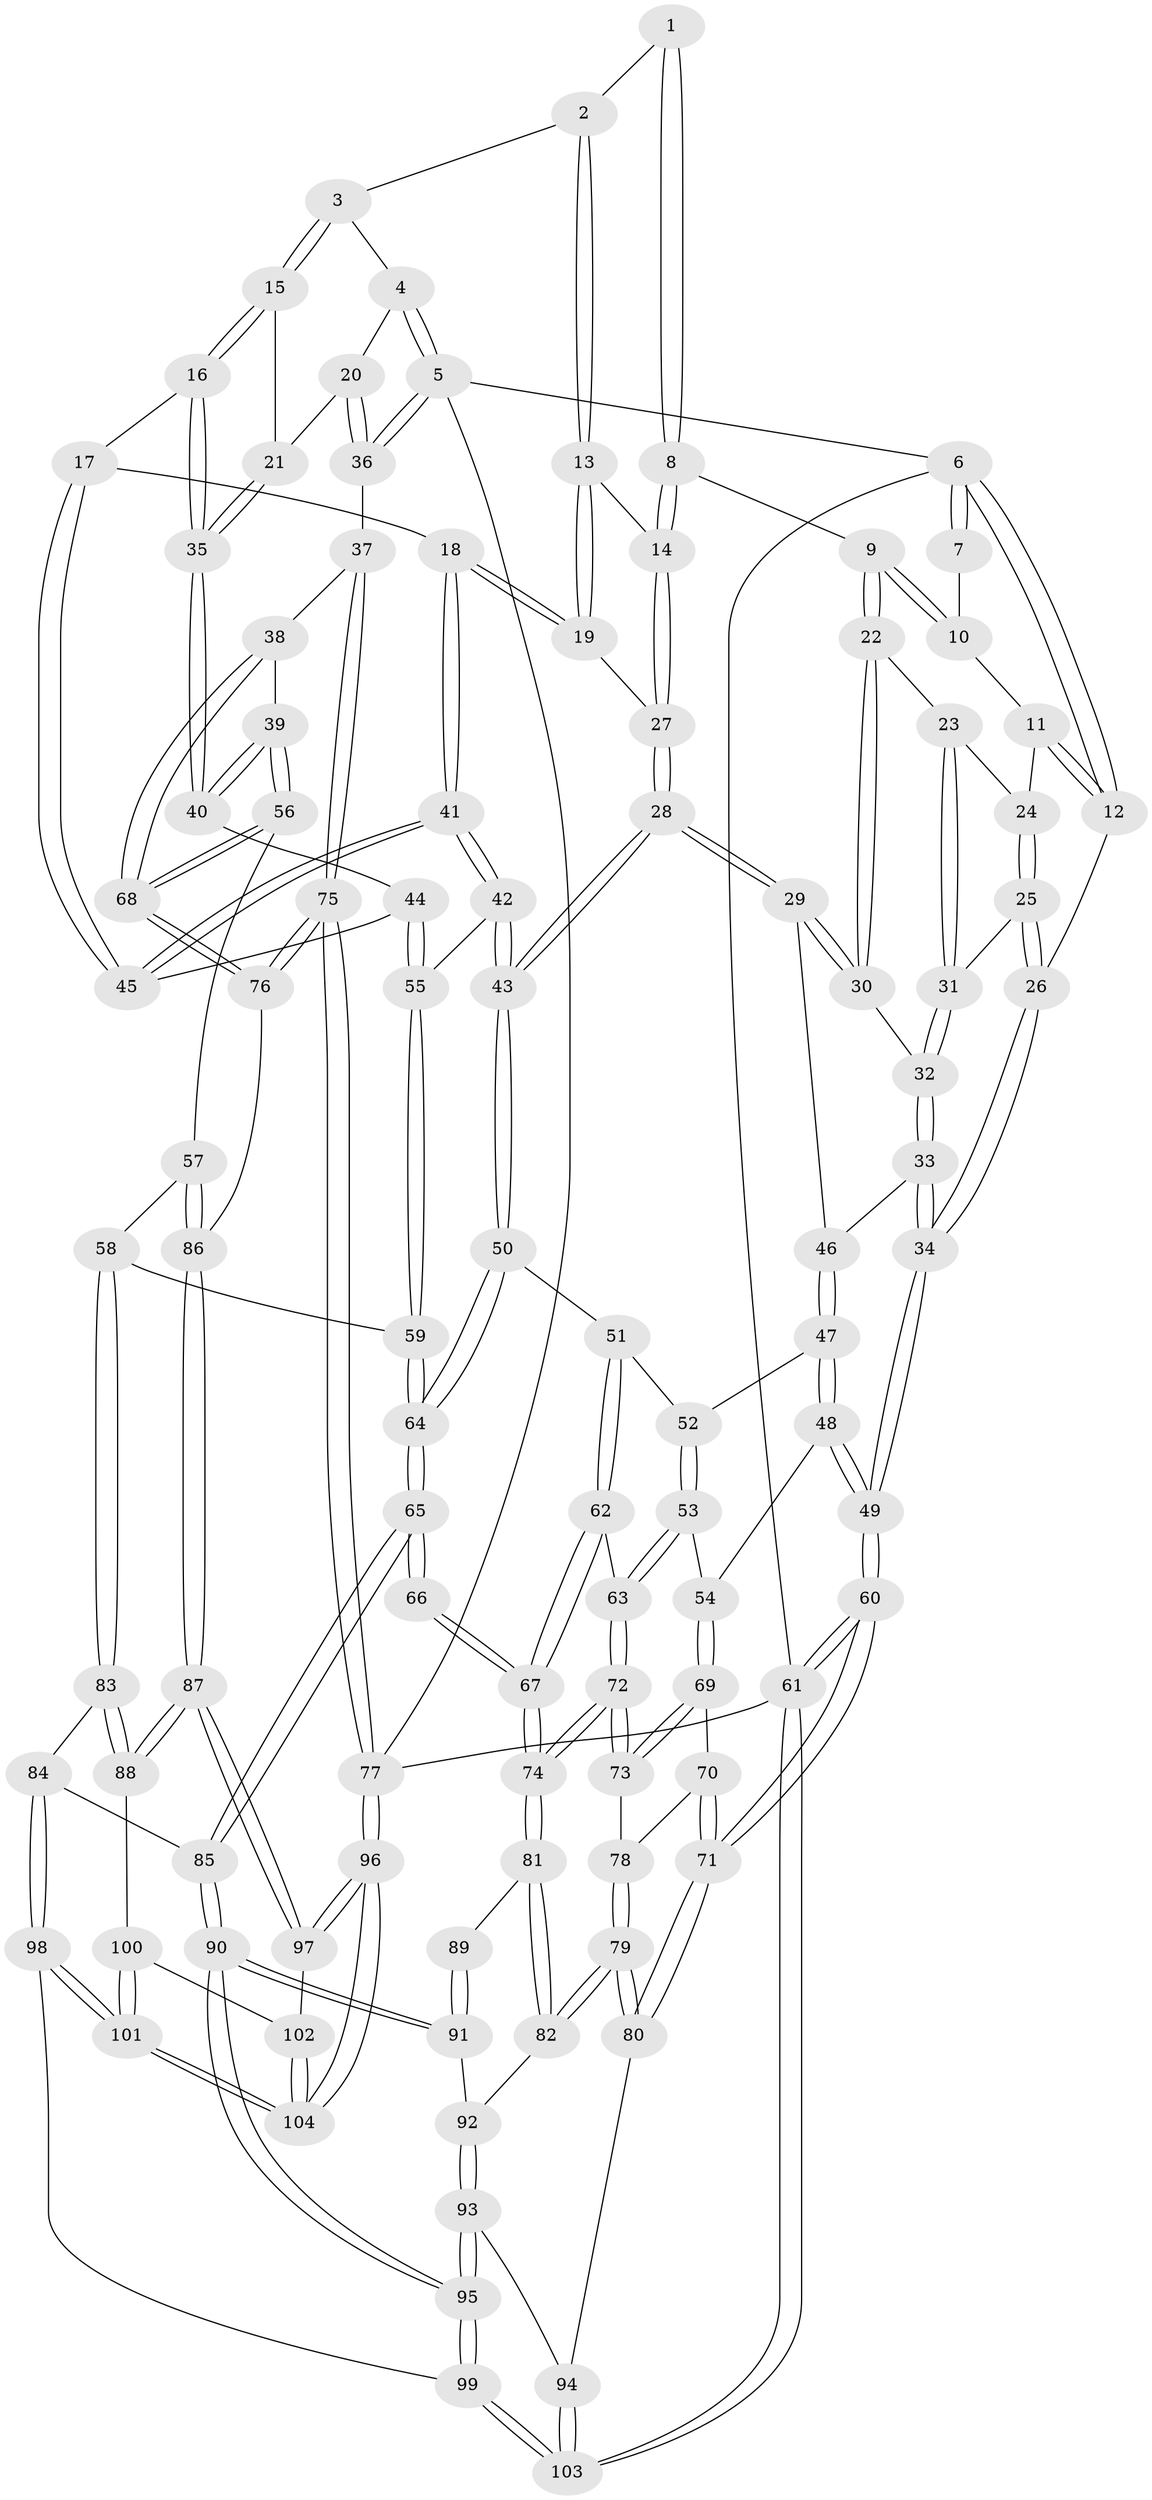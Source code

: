 // coarse degree distribution, {2: 0.019230769230769232, 4: 0.38461538461538464, 5: 0.1346153846153846, 3: 0.21153846153846154, 6: 0.17307692307692307, 8: 0.038461538461538464, 7: 0.019230769230769232, 9: 0.019230769230769232}
// Generated by graph-tools (version 1.1) at 2025/04/03/04/25 22:04:31]
// undirected, 104 vertices, 257 edges
graph export_dot {
graph [start="1"]
  node [color=gray90,style=filled];
  1 [pos="+0.324180676212342+0"];
  2 [pos="+0.45041733560186986+0"];
  3 [pos="+0.6182278125523996+0"];
  4 [pos="+0.6470433221112353+0"];
  5 [pos="+1+0"];
  6 [pos="+0+0"];
  7 [pos="+0.07220153731437327+0"];
  8 [pos="+0.2548955386176838+0.04564226599091831"];
  9 [pos="+0.16088246793988986+0.07345382252091408"];
  10 [pos="+0.12785535837823686+0"];
  11 [pos="+0.05139329225471762+0.07179930051080424"];
  12 [pos="+0+0"];
  13 [pos="+0.41517272955477785+0.07021275408263751"];
  14 [pos="+0.3036625128397832+0.12121435249322846"];
  15 [pos="+0.6534795910443265+0.07651854659342892"];
  16 [pos="+0.6157215285540747+0.15318349396987277"];
  17 [pos="+0.513685688790996+0.19089481941813216"];
  18 [pos="+0.5030774685810036+0.19232322668685775"];
  19 [pos="+0.485653154944411+0.17468708712474054"];
  20 [pos="+0.858976179952074+0.13188413419177716"];
  21 [pos="+0.8517170063625626+0.1334770968358531"];
  22 [pos="+0.14849633805596107+0.10534035126943464"];
  23 [pos="+0.12311720665910343+0.1057863368545538"];
  24 [pos="+0.0562583518336446+0.07789172997184118"];
  25 [pos="+0.0342351176281851+0.15357488684002243"];
  26 [pos="+0+0.17066612226457062"];
  27 [pos="+0.28469230275483587+0.1796703486685143"];
  28 [pos="+0.2326917952261219+0.26768518101999367"];
  29 [pos="+0.21838160764127862+0.2657544843368245"];
  30 [pos="+0.19321705290063879+0.22475454822118907"];
  31 [pos="+0.04848620455507874+0.1594102930509951"];
  32 [pos="+0.05207732752578279+0.1644492996827092"];
  33 [pos="+0.05519166871923947+0.2725973452350239"];
  34 [pos="+0+0.33751886283580995"];
  35 [pos="+0.7226390518078538+0.3146614927383896"];
  36 [pos="+1+0.10424438198844299"];
  37 [pos="+1+0.37638826523362284"];
  38 [pos="+0.8955139263741789+0.4203802762663403"];
  39 [pos="+0.8511781834491752+0.4218137792584248"];
  40 [pos="+0.7274381780859642+0.3436773307549306"];
  41 [pos="+0.37669930377540106+0.37657936853493607"];
  42 [pos="+0.3695670307809616+0.38396040672575543"];
  43 [pos="+0.36676036678052215+0.3855109442434856"];
  44 [pos="+0.6695651286022954+0.37178515029385284"];
  45 [pos="+0.5844386184090287+0.33377095231233483"];
  46 [pos="+0.1825434339496757+0.2831936589000082"];
  47 [pos="+0.1224269927841596+0.38357254137909347"];
  48 [pos="+0.03352422016871332+0.4348386584433846"];
  49 [pos="+0+0.34296068952647374"];
  50 [pos="+0.3652897725880953+0.39453336377766995"];
  51 [pos="+0.22504512519851344+0.47835501344711967"];
  52 [pos="+0.1469893024103673+0.4268050819759659"];
  53 [pos="+0.11709375893531858+0.5371971834595523"];
  54 [pos="+0.0941718926368525+0.5372873151910674"];
  55 [pos="+0.6114770590173666+0.4389264249766014"];
  56 [pos="+0.7644943367339573+0.5463016263091452"];
  57 [pos="+0.6877823775966282+0.6078848231833025"];
  58 [pos="+0.6557459725461157+0.6053080282282743"];
  59 [pos="+0.6050586677831731+0.5646524716159596"];
  60 [pos="+0+0.7974119795680427"];
  61 [pos="+0+1"];
  62 [pos="+0.1729420385100737+0.5429958629880994"];
  63 [pos="+0.1658390731591762+0.5465697052725544"];
  64 [pos="+0.4105049572159153+0.5791681714541979"];
  65 [pos="+0.407402128375551+0.5867157870651817"];
  66 [pos="+0.40683006280647577+0.5870672674787618"];
  67 [pos="+0.2715445865757253+0.5891644973367228"];
  68 [pos="+0.8868096093260153+0.679145319726438"];
  69 [pos="+0.07934198673852902+0.5548443424002019"];
  70 [pos="+0.05022529062013246+0.5847326303146568"];
  71 [pos="+0+0.7941870485787051"];
  72 [pos="+0.18351224952532297+0.6711453034689983"];
  73 [pos="+0.14665530793779413+0.6725787367790239"];
  74 [pos="+0.19020668128421744+0.6767118824429541"];
  75 [pos="+1+0.7171382658616455"];
  76 [pos="+0.8970573871506357+0.7149528992963752"];
  77 [pos="+1+1"];
  78 [pos="+0.1351257166226276+0.6741925490107186"];
  79 [pos="+0+0.7706306078424747"];
  80 [pos="+0+0.7961856868019915"];
  81 [pos="+0.2047247820579786+0.6974484054912996"];
  82 [pos="+0.21178819287594977+0.7419144301795809"];
  83 [pos="+0.5531545185853898+0.7941350453601634"];
  84 [pos="+0.5400313893409401+0.7943249220695927"];
  85 [pos="+0.4967459260763648+0.7782217586704646"];
  86 [pos="+0.8004090363072659+0.7742418844457274"];
  87 [pos="+0.7856008042935541+0.8123401140094229"];
  88 [pos="+0.5729131733751716+0.8061359590328453"];
  89 [pos="+0.3760185461306654+0.6218040709303939"];
  90 [pos="+0.37205120590745283+0.8423791723417742"];
  91 [pos="+0.30985649892354866+0.7702799963701945"];
  92 [pos="+0.2204632523704192+0.7595870396944848"];
  93 [pos="+0.18219109775238143+0.8523871033663618"];
  94 [pos="+0.1438561380499186+0.871384476963486"];
  95 [pos="+0.338971729974835+0.938059534149957"];
  96 [pos="+1+1"];
  97 [pos="+0.79059996424115+0.835375693184984"];
  98 [pos="+0.423019047500816+1"];
  99 [pos="+0.3757612708651683+1"];
  100 [pos="+0.5982010614101778+0.8831661123553074"];
  101 [pos="+0.5201434441945968+1"];
  102 [pos="+0.699651953173692+0.9582175504751662"];
  103 [pos="+0.1705803465797784+1"];
  104 [pos="+0.6442827253179292+1"];
  1 -- 2;
  1 -- 8;
  1 -- 8;
  2 -- 3;
  2 -- 13;
  2 -- 13;
  3 -- 4;
  3 -- 15;
  3 -- 15;
  4 -- 5;
  4 -- 5;
  4 -- 20;
  5 -- 6;
  5 -- 36;
  5 -- 36;
  5 -- 77;
  6 -- 7;
  6 -- 7;
  6 -- 12;
  6 -- 12;
  6 -- 61;
  7 -- 10;
  8 -- 9;
  8 -- 14;
  8 -- 14;
  9 -- 10;
  9 -- 10;
  9 -- 22;
  9 -- 22;
  10 -- 11;
  11 -- 12;
  11 -- 12;
  11 -- 24;
  12 -- 26;
  13 -- 14;
  13 -- 19;
  13 -- 19;
  14 -- 27;
  14 -- 27;
  15 -- 16;
  15 -- 16;
  15 -- 21;
  16 -- 17;
  16 -- 35;
  16 -- 35;
  17 -- 18;
  17 -- 45;
  17 -- 45;
  18 -- 19;
  18 -- 19;
  18 -- 41;
  18 -- 41;
  19 -- 27;
  20 -- 21;
  20 -- 36;
  20 -- 36;
  21 -- 35;
  21 -- 35;
  22 -- 23;
  22 -- 30;
  22 -- 30;
  23 -- 24;
  23 -- 31;
  23 -- 31;
  24 -- 25;
  24 -- 25;
  25 -- 26;
  25 -- 26;
  25 -- 31;
  26 -- 34;
  26 -- 34;
  27 -- 28;
  27 -- 28;
  28 -- 29;
  28 -- 29;
  28 -- 43;
  28 -- 43;
  29 -- 30;
  29 -- 30;
  29 -- 46;
  30 -- 32;
  31 -- 32;
  31 -- 32;
  32 -- 33;
  32 -- 33;
  33 -- 34;
  33 -- 34;
  33 -- 46;
  34 -- 49;
  34 -- 49;
  35 -- 40;
  35 -- 40;
  36 -- 37;
  37 -- 38;
  37 -- 75;
  37 -- 75;
  38 -- 39;
  38 -- 68;
  38 -- 68;
  39 -- 40;
  39 -- 40;
  39 -- 56;
  39 -- 56;
  40 -- 44;
  41 -- 42;
  41 -- 42;
  41 -- 45;
  41 -- 45;
  42 -- 43;
  42 -- 43;
  42 -- 55;
  43 -- 50;
  43 -- 50;
  44 -- 45;
  44 -- 55;
  44 -- 55;
  46 -- 47;
  46 -- 47;
  47 -- 48;
  47 -- 48;
  47 -- 52;
  48 -- 49;
  48 -- 49;
  48 -- 54;
  49 -- 60;
  49 -- 60;
  50 -- 51;
  50 -- 64;
  50 -- 64;
  51 -- 52;
  51 -- 62;
  51 -- 62;
  52 -- 53;
  52 -- 53;
  53 -- 54;
  53 -- 63;
  53 -- 63;
  54 -- 69;
  54 -- 69;
  55 -- 59;
  55 -- 59;
  56 -- 57;
  56 -- 68;
  56 -- 68;
  57 -- 58;
  57 -- 86;
  57 -- 86;
  58 -- 59;
  58 -- 83;
  58 -- 83;
  59 -- 64;
  59 -- 64;
  60 -- 61;
  60 -- 61;
  60 -- 71;
  60 -- 71;
  61 -- 103;
  61 -- 103;
  61 -- 77;
  62 -- 63;
  62 -- 67;
  62 -- 67;
  63 -- 72;
  63 -- 72;
  64 -- 65;
  64 -- 65;
  65 -- 66;
  65 -- 66;
  65 -- 85;
  65 -- 85;
  66 -- 67;
  66 -- 67;
  67 -- 74;
  67 -- 74;
  68 -- 76;
  68 -- 76;
  69 -- 70;
  69 -- 73;
  69 -- 73;
  70 -- 71;
  70 -- 71;
  70 -- 78;
  71 -- 80;
  71 -- 80;
  72 -- 73;
  72 -- 73;
  72 -- 74;
  72 -- 74;
  73 -- 78;
  74 -- 81;
  74 -- 81;
  75 -- 76;
  75 -- 76;
  75 -- 77;
  75 -- 77;
  76 -- 86;
  77 -- 96;
  77 -- 96;
  78 -- 79;
  78 -- 79;
  79 -- 80;
  79 -- 80;
  79 -- 82;
  79 -- 82;
  80 -- 94;
  81 -- 82;
  81 -- 82;
  81 -- 89;
  82 -- 92;
  83 -- 84;
  83 -- 88;
  83 -- 88;
  84 -- 85;
  84 -- 98;
  84 -- 98;
  85 -- 90;
  85 -- 90;
  86 -- 87;
  86 -- 87;
  87 -- 88;
  87 -- 88;
  87 -- 97;
  87 -- 97;
  88 -- 100;
  89 -- 91;
  89 -- 91;
  90 -- 91;
  90 -- 91;
  90 -- 95;
  90 -- 95;
  91 -- 92;
  92 -- 93;
  92 -- 93;
  93 -- 94;
  93 -- 95;
  93 -- 95;
  94 -- 103;
  94 -- 103;
  95 -- 99;
  95 -- 99;
  96 -- 97;
  96 -- 97;
  96 -- 104;
  96 -- 104;
  97 -- 102;
  98 -- 99;
  98 -- 101;
  98 -- 101;
  99 -- 103;
  99 -- 103;
  100 -- 101;
  100 -- 101;
  100 -- 102;
  101 -- 104;
  101 -- 104;
  102 -- 104;
  102 -- 104;
}
